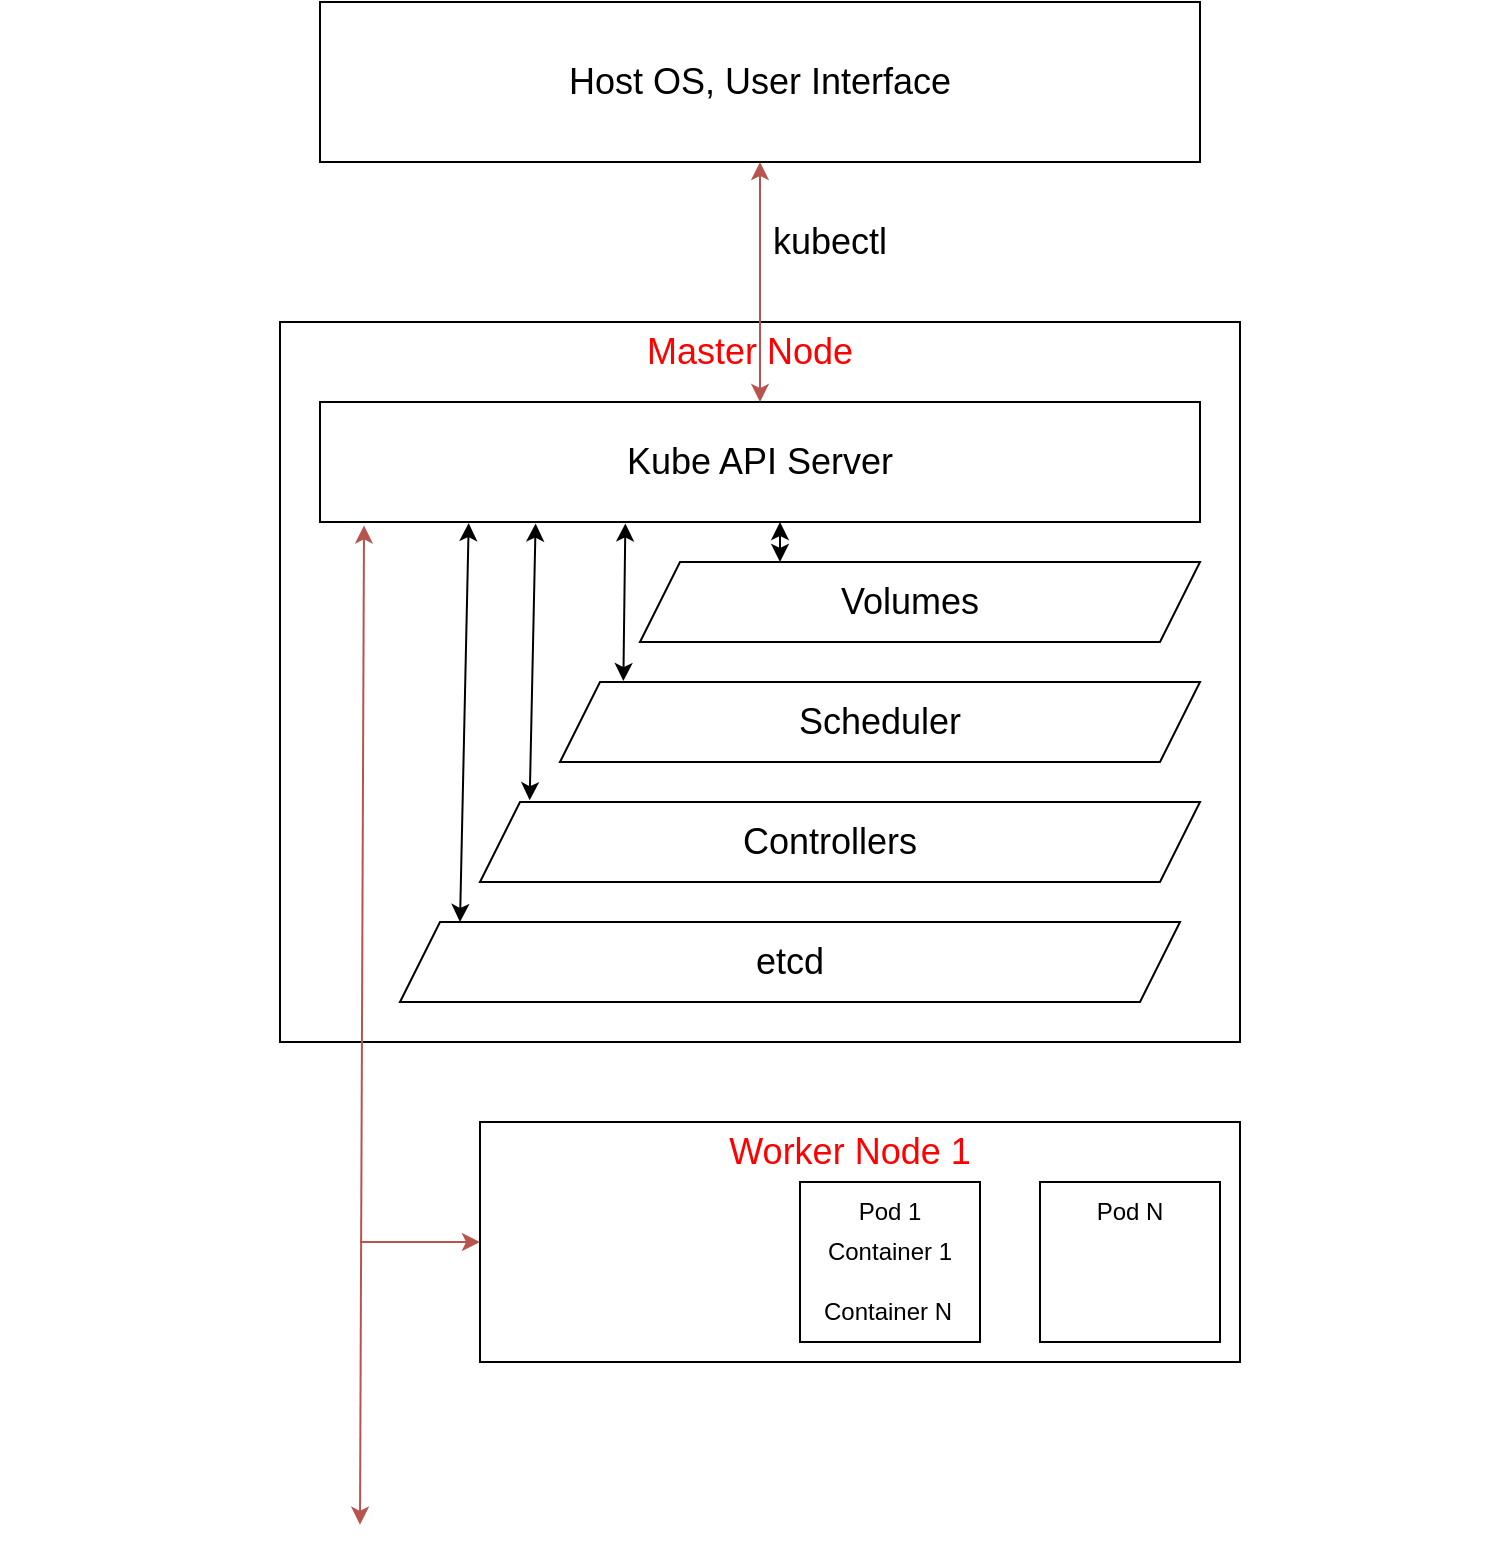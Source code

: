 <mxfile version="21.2.9" type="github">
  <diagram name="Страница 1" id="uwFEdxgpk832R23r9vTN">
    <mxGraphModel dx="683" dy="366" grid="1" gridSize="10" guides="1" tooltips="1" connect="1" arrows="1" fold="1" page="1" pageScale="1" pageWidth="827" pageHeight="1169" math="0" shadow="0">
      <root>
        <mxCell id="0" />
        <mxCell id="1" parent="0" />
        <mxCell id="uK35nHAd_BGC3GV_SIp5-1" value="" style="rounded=0;whiteSpace=wrap;html=1;" vertex="1" parent="1">
          <mxGeometry x="200" y="40" width="440" height="80" as="geometry" />
        </mxCell>
        <mxCell id="uK35nHAd_BGC3GV_SIp5-2" value="&lt;font style=&quot;font-size: 18px;&quot;&gt;Host OS, User Interface&lt;/font&gt;" style="text;html=1;strokeColor=none;fillColor=none;align=center;verticalAlign=middle;whiteSpace=wrap;rounded=0;" vertex="1" parent="1">
          <mxGeometry x="200" y="40" width="440" height="80" as="geometry" />
        </mxCell>
        <mxCell id="uK35nHAd_BGC3GV_SIp5-4" value="&lt;font style=&quot;font-size: 18px;&quot;&gt;kubectl&lt;/font&gt;" style="text;html=1;strokeColor=none;fillColor=none;align=center;verticalAlign=middle;whiteSpace=wrap;rounded=0;" vertex="1" parent="1">
          <mxGeometry x="380" y="130" width="150" height="60" as="geometry" />
        </mxCell>
        <mxCell id="uK35nHAd_BGC3GV_SIp5-5" value="" style="rounded=0;whiteSpace=wrap;html=1;" vertex="1" parent="1">
          <mxGeometry x="180" y="200" width="480" height="360" as="geometry" />
        </mxCell>
        <mxCell id="uK35nHAd_BGC3GV_SIp5-6" value="&lt;font color=&quot;#ff0000&quot; style=&quot;font-size: 18px;&quot;&gt;Master Node&lt;/font&gt;" style="text;html=1;strokeColor=none;fillColor=none;align=center;verticalAlign=middle;whiteSpace=wrap;rounded=0;" vertex="1" parent="1">
          <mxGeometry x="40" y="200" width="750" height="30" as="geometry" />
        </mxCell>
        <mxCell id="uK35nHAd_BGC3GV_SIp5-7" value="" style="rounded=0;whiteSpace=wrap;html=1;" vertex="1" parent="1">
          <mxGeometry x="200" y="240" width="440" height="60" as="geometry" />
        </mxCell>
        <mxCell id="uK35nHAd_BGC3GV_SIp5-8" value="&lt;font style=&quot;font-size: 18px;&quot;&gt;Kube API Server&lt;/font&gt;" style="text;html=1;strokeColor=none;fillColor=none;align=center;verticalAlign=middle;whiteSpace=wrap;rounded=0;" vertex="1" parent="1">
          <mxGeometry x="220" y="255" width="400" height="30" as="geometry" />
        </mxCell>
        <mxCell id="uK35nHAd_BGC3GV_SIp5-10" value="" style="endArrow=classic;startArrow=classic;html=1;rounded=0;exitX=0.5;exitY=1;exitDx=0;exitDy=0;fillColor=#f8cecc;strokeColor=#b85450;" edge="1" parent="1" source="uK35nHAd_BGC3GV_SIp5-2" target="uK35nHAd_BGC3GV_SIp5-7">
          <mxGeometry width="50" height="50" relative="1" as="geometry">
            <mxPoint x="410" y="330" as="sourcePoint" />
            <mxPoint x="460" y="280" as="targetPoint" />
          </mxGeometry>
        </mxCell>
        <mxCell id="uK35nHAd_BGC3GV_SIp5-11" value="" style="shape=parallelogram;perimeter=parallelogramPerimeter;whiteSpace=wrap;html=1;fixedSize=1;" vertex="1" parent="1">
          <mxGeometry x="360" y="320" width="280" height="40" as="geometry" />
        </mxCell>
        <mxCell id="uK35nHAd_BGC3GV_SIp5-12" value="" style="shape=parallelogram;perimeter=parallelogramPerimeter;whiteSpace=wrap;html=1;fixedSize=1;" vertex="1" parent="1">
          <mxGeometry x="320" y="380" width="320" height="40" as="geometry" />
        </mxCell>
        <mxCell id="uK35nHAd_BGC3GV_SIp5-13" value="" style="shape=parallelogram;perimeter=parallelogramPerimeter;whiteSpace=wrap;html=1;fixedSize=1;" vertex="1" parent="1">
          <mxGeometry x="280" y="440" width="360" height="40" as="geometry" />
        </mxCell>
        <mxCell id="uK35nHAd_BGC3GV_SIp5-14" value="&lt;font style=&quot;font-size: 18px;&quot;&gt;Volumes&lt;/font&gt;" style="text;html=1;strokeColor=none;fillColor=none;align=center;verticalAlign=middle;whiteSpace=wrap;rounded=0;" vertex="1" parent="1">
          <mxGeometry x="370" y="325" width="250" height="30" as="geometry" />
        </mxCell>
        <mxCell id="uK35nHAd_BGC3GV_SIp5-15" value="&lt;font style=&quot;font-size: 18px;&quot;&gt;Scheduler&lt;/font&gt;" style="text;html=1;strokeColor=none;fillColor=none;align=center;verticalAlign=middle;whiteSpace=wrap;rounded=0;" vertex="1" parent="1">
          <mxGeometry x="340" y="385" width="280" height="30" as="geometry" />
        </mxCell>
        <mxCell id="uK35nHAd_BGC3GV_SIp5-16" value="&lt;font style=&quot;font-size: 18px;&quot;&gt;Controllers&lt;/font&gt;" style="text;html=1;strokeColor=none;fillColor=none;align=center;verticalAlign=middle;whiteSpace=wrap;rounded=0;" vertex="1" parent="1">
          <mxGeometry x="290" y="445" width="330" height="30" as="geometry" />
        </mxCell>
        <mxCell id="uK35nHAd_BGC3GV_SIp5-17" value="" style="endArrow=classic;startArrow=classic;html=1;rounded=0;entryX=0.25;entryY=0;entryDx=0;entryDy=0;" edge="1" parent="1" target="uK35nHAd_BGC3GV_SIp5-11">
          <mxGeometry width="50" height="50" relative="1" as="geometry">
            <mxPoint x="430" y="300" as="sourcePoint" />
            <mxPoint x="390" y="390" as="targetPoint" />
          </mxGeometry>
        </mxCell>
        <mxCell id="uK35nHAd_BGC3GV_SIp5-18" value="" style="endArrow=classic;startArrow=classic;html=1;rounded=0;exitX=0.099;exitY=-0.011;exitDx=0;exitDy=0;exitPerimeter=0;entryX=0.347;entryY=1.012;entryDx=0;entryDy=0;entryPerimeter=0;" edge="1" parent="1" source="uK35nHAd_BGC3GV_SIp5-12" target="uK35nHAd_BGC3GV_SIp5-7">
          <mxGeometry width="50" height="50" relative="1" as="geometry">
            <mxPoint x="480" y="410" as="sourcePoint" />
            <mxPoint x="335" y="300" as="targetPoint" />
          </mxGeometry>
        </mxCell>
        <mxCell id="uK35nHAd_BGC3GV_SIp5-19" value="" style="endArrow=classic;startArrow=classic;html=1;rounded=0;entryX=0.069;entryY=-0.022;entryDx=0;entryDy=0;entryPerimeter=0;exitX=0.245;exitY=1.013;exitDx=0;exitDy=0;exitPerimeter=0;" edge="1" parent="1" source="uK35nHAd_BGC3GV_SIp5-7" target="uK35nHAd_BGC3GV_SIp5-13">
          <mxGeometry width="50" height="50" relative="1" as="geometry">
            <mxPoint x="430" y="330" as="sourcePoint" />
            <mxPoint x="480" y="280" as="targetPoint" />
          </mxGeometry>
        </mxCell>
        <mxCell id="uK35nHAd_BGC3GV_SIp5-20" value="" style="shape=parallelogram;perimeter=parallelogramPerimeter;whiteSpace=wrap;html=1;fixedSize=1;" vertex="1" parent="1">
          <mxGeometry x="240" y="500" width="390" height="40" as="geometry" />
        </mxCell>
        <mxCell id="uK35nHAd_BGC3GV_SIp5-21" value="&lt;font style=&quot;font-size: 18px;&quot;&gt;etcd&lt;/font&gt;" style="text;html=1;strokeColor=none;fillColor=none;align=center;verticalAlign=middle;whiteSpace=wrap;rounded=0;" vertex="1" parent="1">
          <mxGeometry x="270" y="505" width="330" height="30" as="geometry" />
        </mxCell>
        <mxCell id="uK35nHAd_BGC3GV_SIp5-22" value="" style="endArrow=classic;startArrow=classic;html=1;rounded=0;entryX=0.069;entryY=-0.022;entryDx=0;entryDy=0;entryPerimeter=0;exitX=0.169;exitY=1.009;exitDx=0;exitDy=0;exitPerimeter=0;" edge="1" parent="1" source="uK35nHAd_BGC3GV_SIp5-7">
          <mxGeometry width="50" height="50" relative="1" as="geometry">
            <mxPoint x="273" y="362" as="sourcePoint" />
            <mxPoint x="270" y="500" as="targetPoint" />
          </mxGeometry>
        </mxCell>
        <mxCell id="uK35nHAd_BGC3GV_SIp5-23" value="" style="endArrow=classic;startArrow=classic;html=1;rounded=0;entryX=0.05;entryY=1.029;entryDx=0;entryDy=0;entryPerimeter=0;fillColor=#f8cecc;strokeColor=#b85450;" edge="1" parent="1" target="uK35nHAd_BGC3GV_SIp5-7">
          <mxGeometry width="50" height="50" relative="1" as="geometry">
            <mxPoint x="220" y="801.379" as="sourcePoint" />
            <mxPoint x="530" y="360" as="targetPoint" />
          </mxGeometry>
        </mxCell>
        <mxCell id="uK35nHAd_BGC3GV_SIp5-24" value="" style="rounded=0;whiteSpace=wrap;html=1;" vertex="1" parent="1">
          <mxGeometry x="280" y="600" width="380" height="120" as="geometry" />
        </mxCell>
        <mxCell id="uK35nHAd_BGC3GV_SIp5-25" value="" style="endArrow=classic;html=1;rounded=0;entryX=0;entryY=0.5;entryDx=0;entryDy=0;fillColor=#f8cecc;strokeColor=#b85450;" edge="1" parent="1" target="uK35nHAd_BGC3GV_SIp5-24">
          <mxGeometry width="50" height="50" relative="1" as="geometry">
            <mxPoint x="220" y="660" as="sourcePoint" />
            <mxPoint x="530" y="590" as="targetPoint" />
          </mxGeometry>
        </mxCell>
        <mxCell id="uK35nHAd_BGC3GV_SIp5-26" value="&lt;font style=&quot;font-size: 18px;&quot; color=&quot;#ff0000&quot;&gt;Worker Node 1&lt;/font&gt;" style="text;html=1;strokeColor=none;fillColor=none;align=center;verticalAlign=middle;whiteSpace=wrap;rounded=0;" vertex="1" parent="1">
          <mxGeometry x="280" y="600" width="370" height="30" as="geometry" />
        </mxCell>
        <mxCell id="uK35nHAd_BGC3GV_SIp5-27" value="" style="rounded=0;whiteSpace=wrap;html=1;" vertex="1" parent="1">
          <mxGeometry x="440" y="630" width="90" height="80" as="geometry" />
        </mxCell>
        <mxCell id="uK35nHAd_BGC3GV_SIp5-28" value="Pod 1" style="text;html=1;strokeColor=none;fillColor=none;align=center;verticalAlign=middle;whiteSpace=wrap;rounded=0;" vertex="1" parent="1">
          <mxGeometry x="440" y="630" width="90" height="30" as="geometry" />
        </mxCell>
        <mxCell id="uK35nHAd_BGC3GV_SIp5-29" value="" style="rounded=0;whiteSpace=wrap;html=1;" vertex="1" parent="1">
          <mxGeometry x="560" y="630" width="90" height="80" as="geometry" />
        </mxCell>
        <mxCell id="uK35nHAd_BGC3GV_SIp5-30" value="Pod N" style="text;html=1;strokeColor=none;fillColor=none;align=center;verticalAlign=middle;whiteSpace=wrap;rounded=0;" vertex="1" parent="1">
          <mxGeometry x="560" y="630" width="90" height="30" as="geometry" />
        </mxCell>
        <mxCell id="uK35nHAd_BGC3GV_SIp5-31" value="Container 1" style="text;html=1;strokeColor=none;fillColor=none;align=center;verticalAlign=middle;whiteSpace=wrap;rounded=0;" vertex="1" parent="1">
          <mxGeometry x="440" y="650" width="90" height="30" as="geometry" />
        </mxCell>
        <mxCell id="uK35nHAd_BGC3GV_SIp5-32" value="Container N" style="text;html=1;strokeColor=none;fillColor=none;align=center;verticalAlign=middle;whiteSpace=wrap;rounded=0;" vertex="1" parent="1">
          <mxGeometry x="439" y="680" width="90" height="30" as="geometry" />
        </mxCell>
      </root>
    </mxGraphModel>
  </diagram>
</mxfile>
